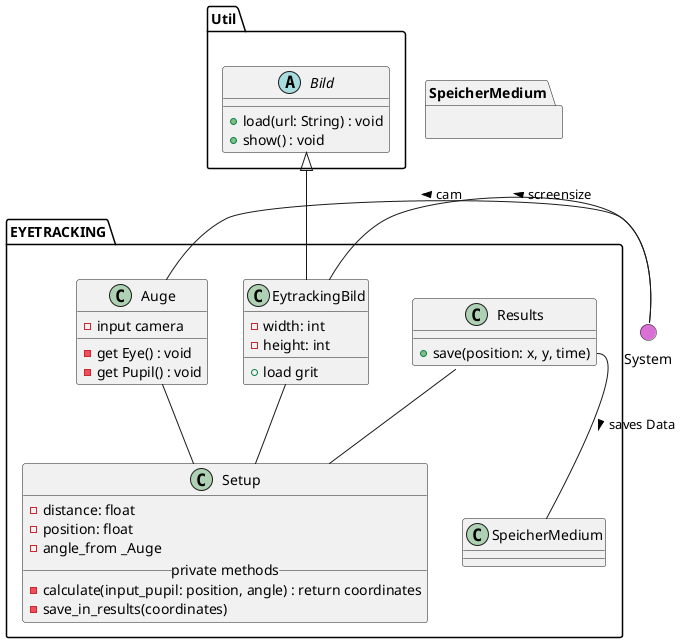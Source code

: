 @startuml
' skinparam backgroundColor transparent
() System #DA70D5
top to bottom direction


package Util {

   

  


    ' --- BILD ---

    abstract Bild {
      + load(url: String) : void
      + show() : void
    }

  
}


' === EYETRACKING ===
package EYETRACKING {

    ' Auge
    class Auge {
        - input camera
        - get Eye() : void
        - get Pupil() : void
    }

    ' EytrackingBild
    class EytrackingBild {
        - width: int
        - height: int
        __
        + load grit
    }
  
    ' Setup
    class Setup {
        - distance: float
        - position: float
        - angle_from _Auge
        __private methods__
        - calculate(input_pupil: position, angle) : return coordinates
        - save_in_results(coordinates)
    }

    ' Results
    class Results {
        + save(position: x, y, time)
    }


    ' Vererbungen
    Results -- Setup
    Auge -- Setup
    EytrackingBild -- Setup
    Bild <|-- EytrackingBild
    

    

    ' Andere Module
    Results::save -- SpeicherMedium : > saves Data 
    EytrackingBild  -r- System : < screensize
    Auge -r- System : < cam
  
}

' Blackboxen / Andere Module



package SpeicherMedium {}
@enduml
